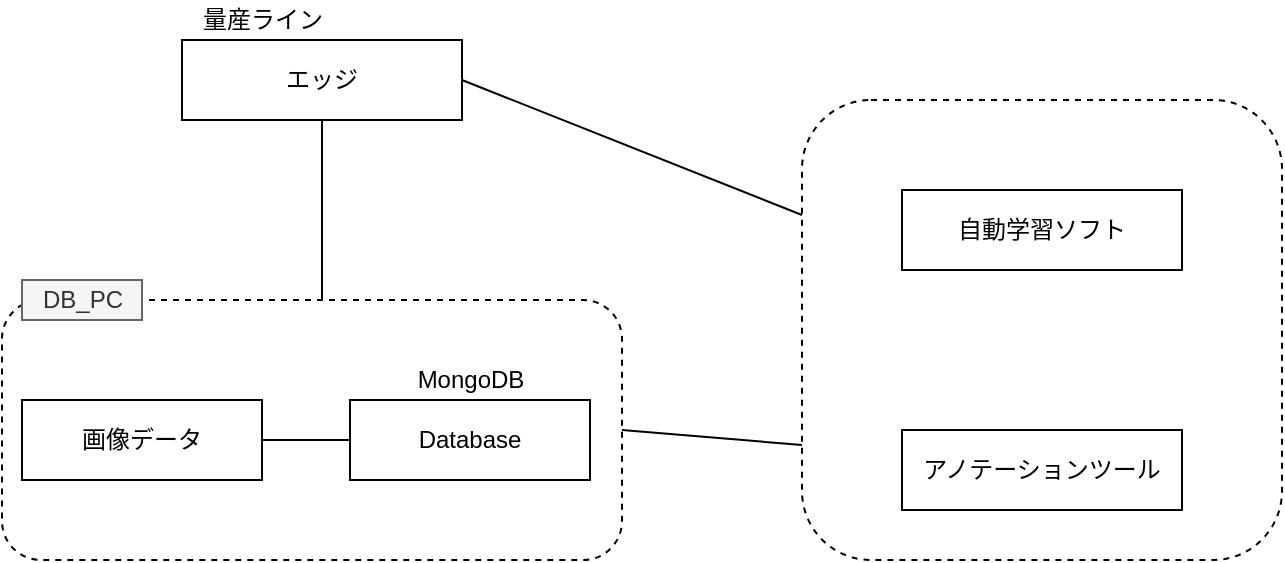 <mxfile version="14.4.8" type="github">
  <diagram id="Enc7GwLfb1MbX-eJnPzi" name="ページ1">
    <mxGraphModel dx="1038" dy="548" grid="1" gridSize="10" guides="1" tooltips="1" connect="1" arrows="1" fold="1" page="1" pageScale="1" pageWidth="827" pageHeight="1169" math="0" shadow="0">
      <root>
        <mxCell id="0" />
        <mxCell id="1" parent="0" />
        <mxCell id="wJDC61leOi9-Ts4pPHVV-12" value="" style="rounded=1;whiteSpace=wrap;html=1;dashed=1;" vertex="1" parent="1">
          <mxGeometry x="520" y="170" width="240" height="230" as="geometry" />
        </mxCell>
        <mxCell id="wJDC61leOi9-Ts4pPHVV-10" value="" style="rounded=1;whiteSpace=wrap;html=1;dashed=1;" vertex="1" parent="1">
          <mxGeometry x="120" y="270" width="310" height="130" as="geometry" />
        </mxCell>
        <mxCell id="wJDC61leOi9-Ts4pPHVV-1" value="Database" style="rounded=0;whiteSpace=wrap;html=1;" vertex="1" parent="1">
          <mxGeometry x="294" y="320" width="120" height="40" as="geometry" />
        </mxCell>
        <mxCell id="wJDC61leOi9-Ts4pPHVV-2" value="MongoDB" style="text;html=1;align=center;verticalAlign=middle;resizable=0;points=[];autosize=1;" vertex="1" parent="1">
          <mxGeometry x="319" y="300" width="70" height="20" as="geometry" />
        </mxCell>
        <mxCell id="wJDC61leOi9-Ts4pPHVV-3" value="画像データ" style="rounded=0;whiteSpace=wrap;html=1;" vertex="1" parent="1">
          <mxGeometry x="130" y="320" width="120" height="40" as="geometry" />
        </mxCell>
        <mxCell id="wJDC61leOi9-Ts4pPHVV-4" value="DB_PC" style="text;html=1;align=center;verticalAlign=middle;resizable=0;points=[];autosize=1;fillColor=#f5f5f5;strokeColor=#666666;fontColor=#333333;" vertex="1" parent="1">
          <mxGeometry x="130" y="260" width="60" height="20" as="geometry" />
        </mxCell>
        <mxCell id="wJDC61leOi9-Ts4pPHVV-5" value="アノテーションツール" style="rounded=0;whiteSpace=wrap;html=1;" vertex="1" parent="1">
          <mxGeometry x="570" y="335" width="140" height="40" as="geometry" />
        </mxCell>
        <mxCell id="wJDC61leOi9-Ts4pPHVV-6" value="自動学習ソフト" style="rounded=0;whiteSpace=wrap;html=1;" vertex="1" parent="1">
          <mxGeometry x="570" y="215" width="140" height="40" as="geometry" />
        </mxCell>
        <mxCell id="wJDC61leOi9-Ts4pPHVV-7" value="エッジ" style="rounded=0;whiteSpace=wrap;html=1;" vertex="1" parent="1">
          <mxGeometry x="210" y="140" width="140" height="40" as="geometry" />
        </mxCell>
        <mxCell id="wJDC61leOi9-Ts4pPHVV-8" value="量産ライン" style="text;html=1;align=center;verticalAlign=middle;resizable=0;points=[];autosize=1;" vertex="1" parent="1">
          <mxGeometry x="210" y="120" width="80" height="20" as="geometry" />
        </mxCell>
        <mxCell id="wJDC61leOi9-Ts4pPHVV-11" value="" style="endArrow=none;html=1;entryX=1;entryY=0.5;entryDx=0;entryDy=0;exitX=0;exitY=0.5;exitDx=0;exitDy=0;" edge="1" parent="1" source="wJDC61leOi9-Ts4pPHVV-1" target="wJDC61leOi9-Ts4pPHVV-3">
          <mxGeometry width="50" height="50" relative="1" as="geometry">
            <mxPoint x="390" y="300" as="sourcePoint" />
            <mxPoint x="440" y="250" as="targetPoint" />
          </mxGeometry>
        </mxCell>
        <mxCell id="wJDC61leOi9-Ts4pPHVV-15" value="" style="endArrow=none;html=1;entryX=0.5;entryY=1;entryDx=0;entryDy=0;" edge="1" parent="1" target="wJDC61leOi9-Ts4pPHVV-7">
          <mxGeometry width="50" height="50" relative="1" as="geometry">
            <mxPoint x="280" y="270" as="sourcePoint" />
            <mxPoint x="260" y="350" as="targetPoint" />
          </mxGeometry>
        </mxCell>
        <mxCell id="wJDC61leOi9-Ts4pPHVV-16" value="" style="endArrow=none;html=1;entryX=1;entryY=0.5;entryDx=0;entryDy=0;exitX=0;exitY=0.25;exitDx=0;exitDy=0;" edge="1" parent="1" source="wJDC61leOi9-Ts4pPHVV-12" target="wJDC61leOi9-Ts4pPHVV-7">
          <mxGeometry width="50" height="50" relative="1" as="geometry">
            <mxPoint x="290" y="280" as="sourcePoint" />
            <mxPoint x="290" y="190" as="targetPoint" />
          </mxGeometry>
        </mxCell>
        <mxCell id="wJDC61leOi9-Ts4pPHVV-17" value="" style="endArrow=none;html=1;entryX=1;entryY=0.5;entryDx=0;entryDy=0;exitX=0;exitY=0.75;exitDx=0;exitDy=0;" edge="1" parent="1" source="wJDC61leOi9-Ts4pPHVV-12" target="wJDC61leOi9-Ts4pPHVV-10">
          <mxGeometry width="50" height="50" relative="1" as="geometry">
            <mxPoint x="290" y="280" as="sourcePoint" />
            <mxPoint x="290" y="190" as="targetPoint" />
          </mxGeometry>
        </mxCell>
      </root>
    </mxGraphModel>
  </diagram>
</mxfile>
